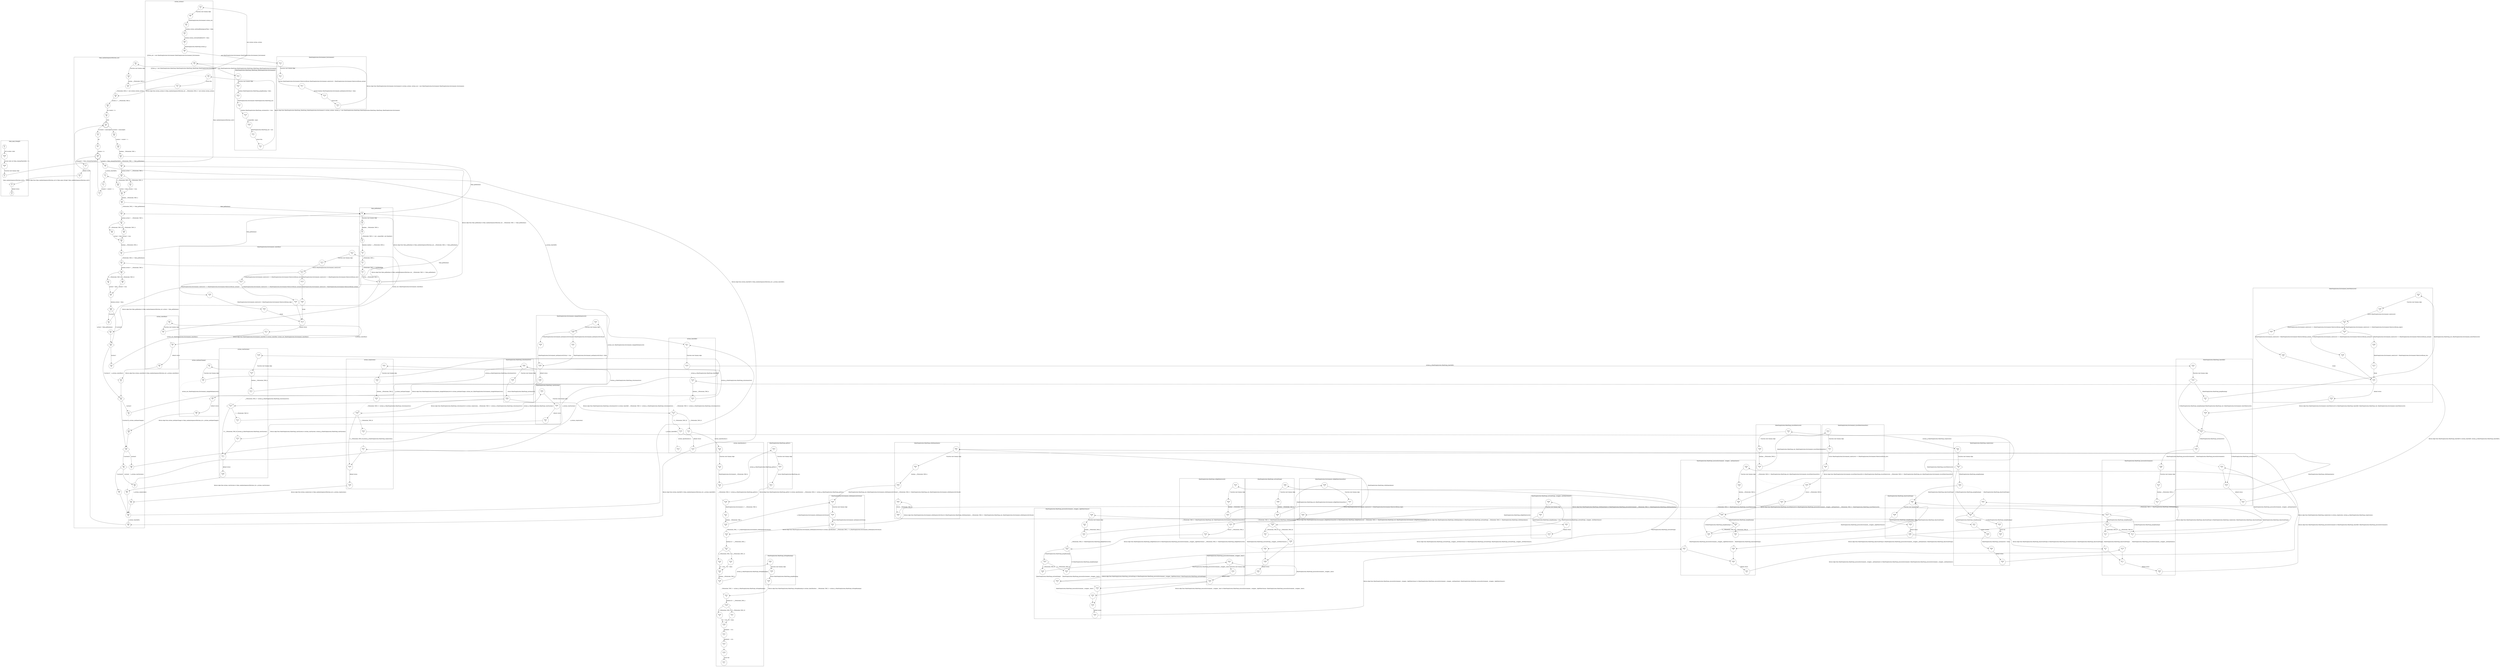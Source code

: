 digraph CFA {
1 [shape="circle" label="N1\n5"]
348 [shape="circle" label="N348\n4"]
349 [shape="circle" label="N349\n3"]
2 [shape="circle" label="N2\n2"]
15 [shape="circle" label="N15\n53"]
16 [shape="circle" label="N16\n52"]
18 [shape="circle" label="N18\n51"]
79 [shape="circle" label="N79\n8"]
80 [shape="circle" label="N80\n7"]
82 [shape="circle" label="N82\n6"]
84 [shape="circle" label="N84\n5"]
86 [shape="circle" label="N86\n4"]
88 [shape="circle" label="N88\n3"]
214 [shape="circle" label="N214\n4"]
215 [shape="circle" label="N215\n3"]
217 [shape="circle" label="N217\n2"]
219 [shape="circle" label="N219\n1"]
213 [shape="circle" label="N213\n0"]
89 [shape="circle" label="N89\n2"]
222 [shape="circle" label="N222\n7"]
223 [shape="circle" label="N223\n6"]
225 [shape="circle" label="N225\n5"]
227 [shape="circle" label="N227\n4"]
229 [shape="circle" label="N229\n3"]
230 [shape="circle" label="N230\n2"]
231 [shape="circle" label="N231\n1"]
221 [shape="circle" label="N221\n0"]
90 [shape="circle" label="N90\n1"]
78 [shape="circle" label="N78\n0"]
19 [shape="circle" label="N19\n50"]
20 [shape="circle" label="N20\n49"]
22 [shape="circle" label="N22\n48"]
23 [shape="doublecircle" label="N23\n47"]
24 [shape="circle" label="N24\n46"]
26 [shape="circle" label="N26\n45"]
28 [shape="circle" label="N28\n44"]
5 [shape="circle" label="N5\n7"]
6 [shape="circle" label="N6\n6"]
8 [shape="circle" label="N8\n5"]
9 [shape="circle" label="N9\n4"]
10 [shape="circle" label="N10\n3"]
12 [shape="circle" label="N12\n2"]
13 [shape="circle" label="N13\n1"]
4 [shape="circle" label="N4\n0"]
52 [shape="circle" label="N52\n24"]
50 [shape="diamond" label="N50\n23"]
54 [shape="circle" label="N54\n22"]
93 [shape="circle" label="N93\n3"]
94 [shape="circle" label="N94\n2"]
173 [shape="circle" label="N173\n10"]
174 [shape="circle" label="N174\n9"]
175 [shape="diamond" label="N175\n8"]
178 [shape="circle" label="N178\n7"]
180 [shape="circle" label="N180\n6"]
176 [shape="circle" label="N176\n1"]
172 [shape="circle" label="N172\n0"]
95 [shape="circle" label="N95\n1"]
92 [shape="circle" label="N92\n0"]
55 [shape="circle" label="N55\n21"]
53 [shape="diamond" label="N53\n20"]
57 [shape="circle" label="N57\n19"]
97 [shape="circle" label="N97\n3"]
98 [shape="circle" label="N98\n2"]
187 [shape="circle" label="N187\n5"]
188 [shape="diamond" label="N188\n4"]
190 [shape="circle" label="N190\n3"]
189 [shape="circle" label="N189\n1"]
186 [shape="circle" label="N186\n0"]
99 [shape="circle" label="N99\n1"]
96 [shape="circle" label="N96\n0"]
58 [shape="circle" label="N58\n18"]
56 [shape="diamond" label="N56\n17"]
60 [shape="circle" label="N60\n16"]
109 [shape="circle" label="N109\n7"]
110 [shape="circle" label="N110\n6"]
113 [shape="circle" label="N113\n5"]
345 [shape="circle" label="N345\n2"]
346 [shape="circle" label="N346\n1"]
344 [shape="circle" label="N344\n0"]
123 [shape="diamond" label="N123\n4"]
121 [shape="circle" label="N121\n3"]
132 [shape="circle" label="N132\n20"]
133 [shape="circle" label="N133\n19"]
135 [shape="circle" label="N135\n18"]
315 [shape="circle" label="N315\n2"]
316 [shape="circle" label="N316\n1"]
314 [shape="circle" label="N314\n0"]
136 [shape="circle" label="N136\n17"]
137 [shape="circle" label="N137\n16"]
139 [shape="circle" label="N139\n15"]
193 [shape="circle" label="N193\n2"]
194 [shape="circle" label="N194\n1"]
192 [shape="circle" label="N192\n0"]
305 [shape="circle" label="N305\n1"]
300 [shape="circle" label="N300\n0"]
276 [shape="diamond" label="N276\n7"]
274 [shape="diamond" label="N274\n6"]
272 [shape="circle" label="N272\n5"]
297 [shape="circle" label="N297\n3"]
298 [shape="circle" label="N298\n2"]
299 [shape="circle" label="N299\n1"]
296 [shape="circle" label="N296\n0"]
335 [shape="circle" label="N335\n7"]
333 [shape="diamond" label="N333\n6"]
337 [shape="circle" label="N337\n5"]
336 [shape="circle" label="N336\n4"]
340 [shape="circle" label="N340\n3"]
330 [shape="circle" label="N330\n2"]
107 [shape="circle" label="N107\n2"]
103 [shape="circle" label="N103\n1"]
100 [shape="circle" label="N100\n0"]
65 [shape="circle" label="N65\n12"]
59 [shape="circle" label="N59\n10"]
117 [shape="circle" label="N117\n8"]
118 [shape="circle" label="N118\n7"]
234 [shape="circle" label="N234\n8"]
235 [shape="diamond" label="N235\n7"]
237 [shape="circle" label="N237\n6"]
159 [shape="circle" label="N159\n10"]
160 [shape="circle" label="N160\n9"]
161 [shape="diamond" label="N161\n8"]
164 [shape="circle" label="N164\n7"]
166 [shape="circle" label="N166\n6"]
162 [shape="circle" label="N162\n1"]
158 [shape="circle" label="N158\n0"]
238 [shape="circle" label="N238\n5"]
236 [shape="diamond" label="N236\n4"]
240 [shape="circle" label="N240\n3"]
269 [shape="circle" label="N269\n10"]
270 [shape="circle" label="N270\n9"]
275 [shape="circle" label="N275\n8"]
301 [shape="circle" label="N301\n4"]
302 [shape="circle" label="N302\n3"]
304 [shape="circle" label="N304\n2"]
241 [shape="circle" label="N241\n2"]
239 [shape="circle" label="N239\n1"]
233 [shape="circle" label="N233\n0"]
119 [shape="circle" label="N119\n6"]
122 [shape="circle" label="N122\n5"]
165 [shape="diamond" label="N165\n5"]
168 [shape="circle" label="N168\n4"]
170 [shape="circle" label="N170\n3"]
169 [shape="circle" label="N169\n2"]
66 [shape="circle" label="N66\n9"]
338 [shape="circle" label="N338\n1"]
339 [shape="circle" label="N339\n0"]
266 [shape="circle" label="N266\n4"]
260 [shape="circle" label="N260\n1"]
257 [shape="circle" label="N257\n0"]
278 [shape="circle" label="N278\n2"]
271 [shape="circle" label="N271\n1"]
268 [shape="circle" label="N268\n0"]
277 [shape="circle" label="N277\n4"]
273 [shape="circle" label="N273\n3"]
258 [shape="circle" label="N258\n10"]
259 [shape="circle" label="N259\n9"]
264 [shape="circle" label="N264\n8"]
325 [shape="circle" label="N325\n4"]
326 [shape="circle" label="N326\n3"]
328 [shape="circle" label="N328\n2"]
210 [shape="circle" label="N210\n2"]
211 [shape="circle" label="N211\n1"]
209 [shape="circle" label="N209\n0"]
329 [shape="circle" label="N329\n1"]
324 [shape="circle" label="N324\n0"]
265 [shape="diamond" label="N265\n7"]
263 [shape="diamond" label="N263\n6"]
261 [shape="circle" label="N261\n5"]
262 [shape="circle" label="N262\n3"]
246 [shape="circle" label="N246\n11"]
247 [shape="circle" label="N247\n10"]
252 [shape="circle" label="N252\n9"]
319 [shape="circle" label="N319\n4"]
320 [shape="circle" label="N320\n3"]
322 [shape="circle" label="N322\n2"]
206 [shape="circle" label="N206\n2"]
207 [shape="circle" label="N207\n1"]
205 [shape="circle" label="N205\n0"]
323 [shape="circle" label="N323\n1"]
318 [shape="circle" label="N318\n0"]
253 [shape="diamond" label="N253\n8"]
251 [shape="diamond" label="N251\n7"]
249 [shape="circle" label="N249\n6"]
284 [shape="circle" label="N284\n8"]
285 [shape="circle" label="N285\n7"]
289 [shape="circle" label="N289\n6"]
290 [shape="diamond" label="N290\n5"]
287 [shape="circle" label="N287\n4"]
280 [shape="circle" label="N280\n3"]
281 [shape="circle" label="N281\n2"]
282 [shape="circle" label="N282\n1"]
279 [shape="circle" label="N279\n0"]
291 [shape="circle" label="N291\n3"]
286 [shape="circle" label="N286\n1"]
283 [shape="circle" label="N283\n0"]
254 [shape="circle" label="N254\n5"]
243 [shape="circle" label="N243\n2"]
244 [shape="circle" label="N244\n1"]
242 [shape="circle" label="N242\n0"]
256 [shape="circle" label="N256\n2"]
248 [shape="circle" label="N248\n1"]
245 [shape="circle" label="N245\n0"]
267 [shape="circle" label="N267\n2"]
255 [shape="circle" label="N255\n4"]
288 [shape="circle" label="N288\n2"]
250 [shape="circle" label="N250\n3"]
140 [shape="circle" label="N140\n14"]
141 [shape="diamond" label="N141\n13"]
143 [shape="circle" label="N143\n12"]
142 [shape="circle" label="N142\n10"]
146 [shape="circle" label="N146\n9"]
293 [shape="circle" label="N293\n2"]
294 [shape="circle" label="N294\n1"]
292 [shape="circle" label="N292\n0"]
147 [shape="circle" label="N147\n8"]
148 [shape="diamond" label="N148\n7"]
150 [shape="circle" label="N150\n6"]
149 [shape="circle" label="N149\n4"]
152 [shape="circle" label="N152\n3"]
153 [shape="circle" label="N153\n2"]
156 [shape="circle" label="N156\n1"]
157 [shape="circle" label="N157\n0"]
151 [shape="circle" label="N151\n5"]
144 [shape="circle" label="N144\n11"]
124 [shape="circle" label="N124\n2"]
120 [shape="circle" label="N120\n1"]
116 [shape="circle" label="N116\n0"]
72 [shape="circle" label="N72\n4"]
71 [shape="circle" label="N71\n3"]
73 [shape="circle" label="N73\n2"]
68 [shape="doublecircle" label="N68\n6"]
69 [shape="circle" label="N69\n5"]
70 [shape="circle" label="N70\n1"]
14 [shape="circle" label="N14\n0"]
3 [shape="circle" label="N3\n1"]
0 [shape="circle" label="N0\n0"]
106 [shape="diamond" label="N106\n4"]
104 [shape="circle" label="N104\n3"]
331 [shape="circle" label="N331\n10"]
332 [shape="diamond" label="N332\n9"]
334 [shape="circle" label="N334\n8"]
114 [shape="diamond" label="N114\n4"]
112 [shape="circle" label="N112\n3"]
342 [shape="circle" label="N342\n2"]
343 [shape="circle" label="N343\n1"]
341 [shape="circle" label="N341\n0"]
115 [shape="circle" label="N115\n2"]
111 [shape="circle" label="N111\n1"]
108 [shape="circle" label="N108\n0"]
62 [shape="circle" label="N62\n15"]
61 [shape="diamond" label="N61\n14"]
64 [shape="circle" label="N64\n13"]
101 [shape="circle" label="N101\n7"]
102 [shape="circle" label="N102\n6"]
105 [shape="circle" label="N105\n5"]
63 [shape="circle" label="N63\n11"]
191 [shape="circle" label="N191\n2"]
179 [shape="diamond" label="N179\n5"]
182 [shape="circle" label="N182\n4"]
184 [shape="circle" label="N184\n3"]
183 [shape="circle" label="N183\n2"]
43 [shape="circle" label="N43\n31"]
44 [shape="diamond" label="N44\n30"]
46 [shape="circle" label="N46\n29"]
45 [shape="circle" label="N45\n27"]
49 [shape="diamond" label="N49\n26"]
51 [shape="circle" label="N51\n25"]
47 [shape="circle" label="N47\n28"]
36 [shape="circle" label="N36\n37"]
37 [shape="diamond" label="N37\n36"]
39 [shape="circle" label="N39\n35"]
38 [shape="circle" label="N38\n33"]
42 [shape="circle" label="N42\n32"]
40 [shape="circle" label="N40\n34"]
29 [shape="circle" label="N29\n43"]
30 [shape="diamond" label="N30\n42"]
32 [shape="circle" label="N32\n41"]
31 [shape="circle" label="N31\n39"]
35 [shape="circle" label="N35\n38"]
33 [shape="circle" label="N33\n40"]
25 [shape="circle" label="N25\n8"]
67 [shape="circle" label="N67\n7"]
node [shape="circle"]
subgraph cluster_Actions_Actions {
label="Actions_Actions()"
79 -> 80 [label="Function start dummy edge"]
80 -> 82 [label=" MinePumpSystem.Environment Actions_env;"]
82 -> 84 [label=" boolean Actions_methAndRunningLastTime = false;"]
84 -> 86 [label=" boolean Actions_switchedOnBeforeTS = false;"]
86 -> 88 [label=" MinePumpSystem.MinePump Actions_p;"]
88 -> 89 [label="Actions_env = new MinePumpSystem.Environment MinePumpSystem.Environment_Environment;" style="dotted" arrowhead="empty"]
89 -> 90 [label="Actions_p = new MinePumpSystem.MinePump MinePumpSystem.MinePump_MinePump_MinePumpSystem.Environment;" style="dotted" arrowhead="empty"]
90 -> 78 [label="return this;"]}
subgraph cluster_Actions_Specification1 {
label="Actions_Specification1()"
132 -> 133 [label="Function start dummy edge"]
133 -> 135 [label="MinePumpSystem.Environment __CPAchecker_TMP_0;"]
135 -> 136 [label="__CPAchecker_TMP_0 = Actions_p_MinePumpSystem.MinePump_getEnv();" style="dotted" arrowhead="empty"]
136 -> 137 [label="MinePumpSystem.Environment e = __CPAchecker_TMP_0;"]
137 -> 139 [label="boolean __CPAchecker_TMP_1;"]
139 -> 140 [label="__CPAchecker_TMP_1 = e_MinePumpSystem.Environment_isMethaneLevelCritical();" style="dotted" arrowhead="empty"]
140 -> 141 [label="boolean b1 = __CPAchecker_TMP_1;"]
141 -> 144 [label="[!(__CPAchecker_TMP_1)]"]
141 -> 143 [label="[__CPAchecker_TMP_1]"]
143 -> 142 [label="b1 = true;"]
142 -> 146 [label="boolean __CPAchecker_TMP_2;"]
146 -> 147 [label="__CPAchecker_TMP_2 = Actions_p_MinePumpSystem.MinePump_isPumpRunning();" style="dotted" arrowhead="empty"]
147 -> 148 [label="boolean b2 = __CPAchecker_TMP_2;"]
148 -> 151 [label="[!(__CPAchecker_TMP_2)]"]
148 -> 150 [label="[__CPAchecker_TMP_2]"]
150 -> 149 [label="b2 = true;"]
149 -> 152 [label="println(b1  + b1);"]
152 -> 153 [label="println(b2  + b2);"]
153 -> 156 [label=""]
156 -> 157 [label="assert fail"]
151 -> 149 [label="b2 = false;"]
144 -> 142 [label="b1 = false;"]}
subgraph cluster_Actions_getSystemState {
label="Actions_getSystemState()"
}
subgraph cluster_Actions_methaneChange {
label="Actions_methaneChange()"
97 -> 98 [label="Function start dummy edge"]
98 -> 99 [label="Actions_env_MinePumpSystem.Environment_changeMethaneLevel();" style="dotted" arrowhead="empty"]
99 -> 96 [label="default return"]}
subgraph cluster_Actions_startSystem {
label="Actions_startSystem()"
109 -> 110 [label="Function start dummy edge"]
110 -> 113 [label="boolean __CPAchecker_TMP_0;"]
113 -> 114 [label="__CPAchecker_TMP_0 = Actions_p_MinePumpSystem.MinePump_isSystemActive();" style="dotted" arrowhead="empty"]
114 -> 111 [label="[!(!__CPAchecker_TMP_0)]"]
114 -> 112 [label="[!__CPAchecker_TMP_0]"]
112 -> 115 [label="Actions_p_MinePumpSystem.MinePump_startSystem();" style="dotted" arrowhead="empty"]
115 -> 111 [label=""]
111 -> 108 [label="default return"]}
subgraph cluster_Actions_stopSystem {
label="Actions_stopSystem()"
107 -> 103 [label=""]
103 -> 100 [label="default return"]
106 -> 103 [label="[!(__CPAchecker_TMP_0)]"]
106 -> 104 [label="[__CPAchecker_TMP_0]"]
104 -> 107 [label="Actions_p_MinePumpSystem.MinePump_stopSystem();" style="dotted" arrowhead="empty"]
101 -> 102 [label="Function start dummy edge"]
102 -> 105 [label="boolean __CPAchecker_TMP_0;"]
105 -> 106 [label="__CPAchecker_TMP_0 = Actions_p_MinePumpSystem.MinePump_isSystemActive();" style="dotted" arrowhead="empty"]}
subgraph cluster_Actions_timeShift {
label="Actions_timeShift()"
123 -> 120 [label="[!(__CPAchecker_TMP_0)]"]
123 -> 121 [label="[__CPAchecker_TMP_0]"]
121 -> 124 [label="Actions_Specification1();" style="dotted" arrowhead="empty"]
117 -> 118 [label="Function start dummy edge"]
118 -> 119 [label="Actions_p_MinePumpSystem.MinePump_timeShift();" style="dotted" arrowhead="empty"]
119 -> 122 [label="boolean __CPAchecker_TMP_0;"]
122 -> 123 [label="__CPAchecker_TMP_0 = Actions_p_MinePumpSystem.MinePump_isSystemActive();" style="dotted" arrowhead="empty"]
120 -> 116 [label="default return"]}
subgraph cluster_Actions_waterRise {
label="Actions_waterRise()"
93 -> 94 [label="Function start dummy edge"]
94 -> 95 [label="Actions_env_MinePumpSystem.Environment_waterRise();" style="dotted" arrowhead="empty"]
95 -> 92 [label="default return"]}
subgraph cluster_Main_Main {
label="Main_Main()"
}
subgraph cluster_Main_getBoolean {
label="Main_getBoolean()"
5 -> 6 [label="Function start dummy edge"]
6 -> 8 [label="Random __CPAchecker_TMP_0;"]
8 -> 9 [label="__CPAchecker_TMP_0 = new _unspecified_ new Random();"]
9 -> 10 [label="Random random = __CPAchecker_TMP_0;"]
10 -> 12 [label="__CPAchecker_TMP_1;"]
12 -> 13 [label="__CPAchecker_TMP_1 = nextBoolean();"]
13 -> 4 [label="return __CPAchecker_TMP_1;"]}
subgraph cluster_Main_main_String_array {
label="Main_main_String[]()"
1 -> 348 [label="INIT GLOBAL VARS"]
348 -> 349 [label="private static int Main_cleanupTimeShifts = 2;"]
349 -> 2 [label="Function start dummy edge"]
2 -> 3 [label="Main_randomSequenceOfActions_int(3);" style="dotted" arrowhead="empty"]
3 -> 0 [label="default return"]}
subgraph cluster_Main_randomSequenceOfActions_int {
label="Main_randomSequenceOfActions_int()"
15 -> 16 [label="Function start dummy edge"]
16 -> 18 [label="Actions __CPAchecker_TMP_0;"]
18 -> 19 [label="__CPAchecker_TMP_0 = new Actions Actions_Actions;" style="dotted" arrowhead="empty"]
19 -> 20 [label="Actions a = __CPAchecker_TMP_0;"]
20 -> 22 [label="int counter = 0;"]
22 -> 23 [label="while"]
23 -> 25 [label="[!(counter < maxLength)]"]
23 -> 24 [label="[counter < maxLength]"]
24 -> 26 [label="counter = counter + 1;"]
26 -> 28 [label="boolean __CPAchecker_TMP_1;"]
28 -> 29 [label="__CPAchecker_TMP_1 = Main_getBoolean();" style="dotted" arrowhead="empty"]
52 -> 50 [label=""]
50 -> 53 [label="[!(action1)]"]
50 -> 54 [label="[action1]"]
54 -> 55 [label="a_Actions_waterRise();" style="dotted" arrowhead="empty"]
55 -> 53 [label=""]
53 -> 56 [label="[!(action2)]"]
53 -> 57 [label="[action2]"]
57 -> 58 [label="a_Actions_methaneChange();" style="dotted" arrowhead="empty"]
58 -> 56 [label=""]
56 -> 61 [label="[!(action3)]"]
56 -> 60 [label="[action3]"]
60 -> 62 [label="a_Actions_startSystem();" style="dotted" arrowhead="empty"]
65 -> 59 [label=""]
59 -> 66 [label="a_Actions_timeShift();" style="dotted" arrowhead="empty"]
66 -> 23 [label=""]
72 -> 71 [label=""]
71 -> 73 [label="counter = counter + 1;"]
73 -> 68 [label=""]
68 -> 70 [label="[!(counter < Main_cleanupTimeShifts)]"]
68 -> 69 [label="[counter < Main_cleanupTimeShifts]"]
69 -> 72 [label="a_Actions_timeShift();" style="dotted" arrowhead="empty"]
70 -> 14 [label="default return"]
62 -> 59 [label=""]
61 -> 63 [label="[!(action4)]"]
61 -> 64 [label="[action4]"]
64 -> 65 [label="a_Actions_stopSystem();" style="dotted" arrowhead="empty"]
63 -> 59 [label=""]
43 -> 44 [label="boolean action3 = __CPAchecker_TMP_3;"]
44 -> 47 [label="[!(__CPAchecker_TMP_3)]"]
44 -> 46 [label="[__CPAchecker_TMP_3]"]
46 -> 45 [label="action3 = true;"]
45 -> 49 [label="boolean action4 = false;"]
49 -> 50 [label="[!(!action3)]"]
49 -> 51 [label="[!action3]"]
51 -> 52 [label="action4 = Main_getBoolean();" style="dotted" arrowhead="empty"]
47 -> 45 [label="action3 = false;"]
36 -> 37 [label="boolean action2 = __CPAchecker_TMP_2;"]
37 -> 40 [label="[!(__CPAchecker_TMP_2)]"]
37 -> 39 [label="[__CPAchecker_TMP_2]"]
39 -> 38 [label="action2 = true;"]
38 -> 42 [label="boolean __CPAchecker_TMP_3;"]
42 -> 43 [label="__CPAchecker_TMP_3 = Main_getBoolean();" style="dotted" arrowhead="empty"]
40 -> 38 [label="action2 = false;"]
29 -> 30 [label="boolean action1 = __CPAchecker_TMP_1;"]
30 -> 33 [label="[!(__CPAchecker_TMP_1)]"]
30 -> 32 [label="[__CPAchecker_TMP_1]"]
32 -> 31 [label="action1 = true;"]
31 -> 35 [label="boolean __CPAchecker_TMP_2;"]
35 -> 36 [label="__CPAchecker_TMP_2 = Main_getBoolean();" style="dotted" arrowhead="empty"]
33 -> 31 [label="action1 = false;"]
25 -> 67 [label="for"]
67 -> 68 [label="counter = 0;"]}
subgraph cluster_MinePumpSystem_Environment_Environment {
label="MinePumpSystem.Environment_Environment()"
214 -> 215 [label="Function start dummy edge"]
215 -> 217 [label="private MinePumpSystem.Environment.WaterLevelEnum MinePumpSystem.Environment_waterLevel = MinePumpSystem.Environment.WaterLevelEnum_normal;"]
217 -> 219 [label="private boolean MinePumpSystem.Environment_methaneLevelCritical = false;"]
219 -> 213 [label="return this;"]}
subgraph cluster_MinePumpSystem_Environment_changeMethaneLevel {
label="MinePumpSystem.Environment_changeMethaneLevel()"
187 -> 188 [label="Function start dummy edge"]
188 -> 191 [label="[!(!MinePumpSystem.Environment_methaneLevelCritical)]"]
188 -> 190 [label="[!MinePumpSystem.Environment_methaneLevelCritical]"]
190 -> 189 [label="MinePumpSystem.Environment_methaneLevelCritical = true;"]
189 -> 186 [label="default return"]
191 -> 189 [label="MinePumpSystem.Environment_methaneLevelCritical = false;"]}
subgraph cluster_MinePumpSystem_Environment_getWaterLevel {
label="MinePumpSystem.Environment_getWaterLevel()"
}
subgraph cluster_MinePumpSystem_Environment_isHighWaterSensorDry {
label="MinePumpSystem.Environment_isHighWaterSensorDry()"
206 -> 207 [label="Function start dummy edge"]
207 -> 205 [label="return MinePumpSystem.Environment_waterLevel != (MinePumpSystem.Environment.WaterLevelEnum_high);"]}
subgraph cluster_MinePumpSystem_Environment_isLowWaterSensorDry {
label="MinePumpSystem.Environment_isLowWaterSensorDry()"
210 -> 211 [label="Function start dummy edge"]
211 -> 209 [label="return MinePumpSystem.Environment_waterLevel == (MinePumpSystem.Environment.WaterLevelEnum_low);"]}
subgraph cluster_MinePumpSystem_Environment_isMethaneLevelCritical {
label="MinePumpSystem.Environment_isMethaneLevelCritical()"
193 -> 194 [label="Function start dummy edge"]
194 -> 192 [label="return MinePumpSystem.Environment_methaneLevelCritical;"]}
subgraph cluster_MinePumpSystem_Environment_lowerWaterLevel {
label="MinePumpSystem.Environment_lowerWaterLevel()"
159 -> 160 [label="Function start dummy edge"]
160 -> 161 [label="switch (MinePumpSystem.Environment_waterLevel)"]
161 -> 165 [label="[!(MinePumpSystem.Environment_waterLevel == (MinePumpSystem.Environment.WaterLevelEnum_high))]"]
161 -> 164 [label="[MinePumpSystem.Environment_waterLevel == (MinePumpSystem.Environment.WaterLevelEnum_high)]"]
164 -> 166 [label="MinePumpSystem.Environment_waterLevel = MinePumpSystem.Environment.WaterLevelEnum_normal;"]
166 -> 162 [label="break"]
162 -> 158 [label="default return"]
165 -> 169 [label="[!(MinePumpSystem.Environment_waterLevel == (MinePumpSystem.Environment.WaterLevelEnum_normal))]"]
165 -> 168 [label="[MinePumpSystem.Environment_waterLevel == (MinePumpSystem.Environment.WaterLevelEnum_normal)]"]
168 -> 170 [label="MinePumpSystem.Environment_waterLevel = MinePumpSystem.Environment.WaterLevelEnum_low;"]
170 -> 162 [label="break"]
169 -> 162 [label=""]}
subgraph cluster_MinePumpSystem_Environment_toString {
label="MinePumpSystem.Environment_toString()"
}
subgraph cluster_MinePumpSystem_Environment_waterRise {
label="MinePumpSystem.Environment_waterRise()"
173 -> 174 [label="Function start dummy edge"]
174 -> 175 [label="switch (MinePumpSystem.Environment_waterLevel)"]
175 -> 179 [label="[!(MinePumpSystem.Environment_waterLevel == (MinePumpSystem.Environment.WaterLevelEnum_low))]"]
175 -> 178 [label="[MinePumpSystem.Environment_waterLevel == (MinePumpSystem.Environment.WaterLevelEnum_low)]"]
178 -> 180 [label="MinePumpSystem.Environment_waterLevel = MinePumpSystem.Environment.WaterLevelEnum_normal;"]
180 -> 176 [label="break"]
176 -> 172 [label="default return"]
179 -> 183 [label="[!(MinePumpSystem.Environment_waterLevel == (MinePumpSystem.Environment.WaterLevelEnum_normal))]"]
179 -> 182 [label="[MinePumpSystem.Environment_waterLevel == (MinePumpSystem.Environment.WaterLevelEnum_normal)]"]
182 -> 184 [label="MinePumpSystem.Environment_waterLevel = MinePumpSystem.Environment.WaterLevelEnum_high;"]
184 -> 176 [label="break"]
183 -> 176 [label=""]}
subgraph cluster_MinePumpSystem_MinePump_MinePump_MinePumpSystem_Environment {
label="MinePumpSystem.MinePump_MinePump_MinePumpSystem.Environment()"
222 -> 223 [label="Function start dummy edge"]
223 -> 225 [label=" boolean MinePumpSystem.MinePump_pumpRunning = false;"]
225 -> 227 [label=" MinePumpSystem.Environment MinePumpSystem.MinePump_env;"]
227 -> 229 [label=" boolean MinePumpSystem.MinePump_systemActive = true;"]
229 -> 230 [label="_unspecified_ super;"]
230 -> 231 [label="MinePumpSystem.MinePump_env = env;"]
231 -> 221 [label="return this;"]}
subgraph cluster_MinePumpSystem_MinePump_activatePump {
label="MinePumpSystem.MinePump_activatePump()"
284 -> 285 [label="Function start dummy edge"]
285 -> 289 [label="boolean __CPAchecker_TMP_0;"]
289 -> 290 [label="__CPAchecker_TMP_0 = MinePumpSystem.MinePump_isMethaneAlarm();" style="dotted" arrowhead="empty"]
290 -> 288 [label="[!(!__CPAchecker_TMP_0)]"]
290 -> 287 [label="[!__CPAchecker_TMP_0]"]
287 -> 291 [label="MinePumpSystem.MinePump_activatePump__wrappee__lowWaterSensor();" style="dotted" arrowhead="empty"]
291 -> 286 [label=""]
286 -> 283 [label="default return"]
288 -> 286 [label=""]}
subgraph cluster_MinePumpSystem_MinePump_activatePump__wrappee__lowWaterSensor {
label="MinePumpSystem.MinePump_activatePump__wrappee__lowWaterSensor()"
280 -> 281 [label="Function start dummy edge"]
281 -> 282 [label="MinePumpSystem.MinePump_pumpRunning = true;"]
282 -> 279 [label="default return"]}
subgraph cluster_MinePumpSystem_MinePump_deactivatePump {
label="MinePumpSystem.MinePump_deactivatePump()"
297 -> 298 [label="Function start dummy edge"]
298 -> 299 [label="MinePumpSystem.MinePump_pumpRunning = false;"]
299 -> 296 [label="default return"]}
subgraph cluster_MinePumpSystem_MinePump_getEnv {
label="MinePumpSystem.MinePump_getEnv()"
315 -> 316 [label="Function start dummy edge"]
316 -> 314 [label="return MinePumpSystem.MinePump_env;"]}
subgraph cluster_MinePumpSystem_MinePump_isHighWaterLevel {
label="MinePumpSystem.MinePump_isHighWaterLevel()"
319 -> 320 [label="Function start dummy edge"]
320 -> 322 [label="boolean __CPAchecker_TMP_0;"]
322 -> 323 [label="__CPAchecker_TMP_0 = MinePumpSystem.MinePump_env_MinePumpSystem.Environment_isHighWaterSensorDry();" style="dotted" arrowhead="empty"]
323 -> 318 [label="return !__CPAchecker_TMP_0;"]}
subgraph cluster_MinePumpSystem_MinePump_isLowWaterLevel {
label="MinePumpSystem.MinePump_isLowWaterLevel()"
325 -> 326 [label="Function start dummy edge"]
326 -> 328 [label="boolean __CPAchecker_TMP_0;"]
328 -> 329 [label="__CPAchecker_TMP_0 = MinePumpSystem.MinePump_env_MinePumpSystem.Environment_isLowWaterSensorDry();" style="dotted" arrowhead="empty"]
329 -> 324 [label="return !__CPAchecker_TMP_0;"]}
subgraph cluster_MinePumpSystem_MinePump_isMethaneAlarm {
label="MinePumpSystem.MinePump_isMethaneAlarm()"
305 -> 300 [label="return __CPAchecker_TMP_0;"]
301 -> 302 [label="Function start dummy edge"]
302 -> 304 [label="boolean __CPAchecker_TMP_0;"]
304 -> 305 [label="__CPAchecker_TMP_0 = MinePumpSystem.MinePump_env_MinePumpSystem.Environment_isMethaneLevelCritical();" style="dotted" arrowhead="empty"]}
subgraph cluster_MinePumpSystem_MinePump_isPumpRunning {
label="MinePumpSystem.MinePump_isPumpRunning()"
293 -> 294 [label="Function start dummy edge"]
294 -> 292 [label="return MinePumpSystem.MinePump_pumpRunning;"]}
subgraph cluster_MinePumpSystem_MinePump_isSystemActive {
label="MinePumpSystem.MinePump_isSystemActive()"
345 -> 346 [label="Function start dummy edge"]
346 -> 344 [label="return MinePumpSystem.MinePump_systemActive;"]}
subgraph cluster_MinePumpSystem_MinePump_processEnvironment {
label="MinePumpSystem.MinePump_processEnvironment()"
276 -> 273 [label="[!(MinePumpSystem.MinePump_pumpRunning)]"]
276 -> 274 [label="[MinePumpSystem.MinePump_pumpRunning]"]
274 -> 273 [label="[!(__CPAchecker_TMP_0)]"]
274 -> 272 [label="[__CPAchecker_TMP_0]"]
272 -> 277 [label="MinePumpSystem.MinePump_deactivatePump();" style="dotted" arrowhead="empty"]
269 -> 270 [label="Function start dummy edge"]
270 -> 275 [label="boolean __CPAchecker_TMP_0;"]
275 -> 276 [label="__CPAchecker_TMP_0 = MinePumpSystem.MinePump_isMethaneAlarm();" style="dotted" arrowhead="empty"]
278 -> 271 [label=""]
271 -> 268 [label="default return"]
277 -> 271 [label=""]
273 -> 278 [label="MinePumpSystem.MinePump_processEnvironment__wrappee__methaneQuery();" style="dotted" arrowhead="empty"]}
subgraph cluster_MinePumpSystem_MinePump_processEnvironment__wrappee__base {
label="MinePumpSystem.MinePump_processEnvironment__wrappee__base()"
243 -> 244 [label="Function start dummy edge"]
244 -> 242 [label="default return"]}
subgraph cluster_MinePumpSystem_MinePump_processEnvironment__wrappee__highWaterSensor {
label="MinePumpSystem.MinePump_processEnvironment__wrappee__highWaterSensor()"
246 -> 247 [label="Function start dummy edge"]
247 -> 252 [label="boolean __CPAchecker_TMP_0;"]
252 -> 253 [label="__CPAchecker_TMP_0 = MinePumpSystem.MinePump_isHighWaterLevel();" style="dotted" arrowhead="empty"]
253 -> 250 [label="[!(!MinePumpSystem.MinePump_pumpRunning)]"]
253 -> 251 [label="[!MinePumpSystem.MinePump_pumpRunning]"]
251 -> 250 [label="[!(__CPAchecker_TMP_0)]"]
251 -> 249 [label="[__CPAchecker_TMP_0]"]
249 -> 254 [label="MinePumpSystem.MinePump_activatePump();" style="dotted" arrowhead="empty"]
254 -> 255 [label="MinePumpSystem.MinePump_processEnvironment__wrappee__base();" style="dotted" arrowhead="empty"]
256 -> 248 [label=""]
248 -> 245 [label="default return"]
255 -> 248 [label=""]
250 -> 256 [label="MinePumpSystem.MinePump_processEnvironment__wrappee__base();" style="dotted" arrowhead="empty"]}
subgraph cluster_MinePumpSystem_MinePump_processEnvironment__wrappee__methaneQuery {
label="MinePumpSystem.MinePump_processEnvironment__wrappee__methaneQuery()"
266 -> 260 [label=""]
260 -> 257 [label="default return"]
258 -> 259 [label="Function start dummy edge"]
259 -> 264 [label="boolean __CPAchecker_TMP_0;"]
264 -> 265 [label="__CPAchecker_TMP_0 = MinePumpSystem.MinePump_isLowWaterLevel();" style="dotted" arrowhead="empty"]
265 -> 262 [label="[!(MinePumpSystem.MinePump_pumpRunning)]"]
265 -> 263 [label="[MinePumpSystem.MinePump_pumpRunning]"]
263 -> 262 [label="[!(__CPAchecker_TMP_0)]"]
263 -> 261 [label="[__CPAchecker_TMP_0]"]
261 -> 266 [label="MinePumpSystem.MinePump_deactivatePump();" style="dotted" arrowhead="empty"]
262 -> 267 [label="MinePumpSystem.MinePump_processEnvironment__wrappee__highWaterSensor();" style="dotted" arrowhead="empty"]
267 -> 260 [label=""]}
subgraph cluster_MinePumpSystem_MinePump_startSystem {
label="MinePumpSystem.MinePump_startSystem()"
342 -> 343 [label="Function start dummy edge"]
343 -> 341 [label="default return"]}
subgraph cluster_MinePumpSystem_MinePump_stopSystem {
label="MinePumpSystem.MinePump_stopSystem()"
335 -> 333 [label=""]
333 -> 338 [label="[!(!MinePumpSystem.MinePump_pumpRunning)]"]
333 -> 337 [label="[!MinePumpSystem.MinePump_pumpRunning]"]
337 -> 336 [label="assert success"]
336 -> 340 [label="MinePumpSystem.MinePump_systemActive = false;"]
340 -> 330 [label="default return"]
338 -> 339 [label="assert fail"]
331 -> 332 [label="Function start dummy edge"]
332 -> 333 [label="[!(MinePumpSystem.MinePump_pumpRunning)]"]
332 -> 334 [label="[MinePumpSystem.MinePump_pumpRunning]"]
334 -> 335 [label="MinePumpSystem.MinePump_deactivatePump();" style="dotted" arrowhead="empty"]}
subgraph cluster_MinePumpSystem_MinePump_timeShift {
label="MinePumpSystem.MinePump_timeShift()"
234 -> 235 [label="Function start dummy edge"]
235 -> 236 [label="[!(MinePumpSystem.MinePump_pumpRunning)]"]
235 -> 237 [label="[MinePumpSystem.MinePump_pumpRunning]"]
237 -> 238 [label="MinePumpSystem.MinePump_env_MinePumpSystem.Environment_lowerWaterLevel();" style="dotted" arrowhead="empty"]
238 -> 236 [label=""]
236 -> 239 [label="[!(MinePumpSystem.MinePump_systemActive)]"]
236 -> 240 [label="[MinePumpSystem.MinePump_systemActive]"]
240 -> 241 [label="MinePumpSystem.MinePump_processEnvironment();" style="dotted" arrowhead="empty"]
241 -> 239 [label=""]
239 -> 233 [label="default return"]}
subgraph cluster_MinePumpSystem_MinePump_toString {
label="MinePumpSystem.MinePump_toString()"
}
2 -> 15 [label="Main_randomSequenceOfActions_int(3)"]
18 -> 79 [label="new Actions Actions_Actions"]
88 -> 214 [label="new MinePumpSystem.Environment MinePumpSystem.Environment_Environment"]
213 -> 89 [label="Return edge from MinePumpSystem.Environment_Environment to Actions_Actions: Actions_env = new MinePumpSystem.Environment MinePumpSystem.Environment_Environment;"]
89 -> 222 [label="new MinePumpSystem.MinePump MinePumpSystem.MinePump_MinePump_MinePumpSystem.Environment"]
221 -> 90 [label="Return edge from MinePumpSystem.MinePump_MinePump_MinePumpSystem.Environment to Actions_Actions: Actions_p = new MinePumpSystem.MinePump MinePumpSystem.MinePump_MinePump_MinePumpSystem.Environment;"]
78 -> 19 [label="Return edge from Actions_Actions to Main_randomSequenceOfActions_int: __CPAchecker_TMP_0 = new Actions Actions_Actions;"]
28 -> 5 [label="Main_getBoolean()"]
4 -> 29 [label="Return edge from Main_getBoolean to Main_randomSequenceOfActions_int: __CPAchecker_TMP_1 = Main_getBoolean();"]
4 -> 36 [label="Return edge from Main_getBoolean to Main_randomSequenceOfActions_int: __CPAchecker_TMP_2 = Main_getBoolean();"]
4 -> 43 [label="Return edge from Main_getBoolean to Main_randomSequenceOfActions_int: __CPAchecker_TMP_3 = Main_getBoolean();"]
4 -> 52 [label="Return edge from Main_getBoolean to Main_randomSequenceOfActions_int: action4 = Main_getBoolean();"]
54 -> 93 [label="a_Actions_waterRise()"]
94 -> 173 [label="Actions_env_MinePumpSystem.Environment_waterRise()"]
172 -> 95 [label="Return edge from MinePumpSystem.Environment_waterRise to Actions_waterRise: Actions_env_MinePumpSystem.Environment_waterRise();"]
92 -> 55 [label="Return edge from Actions_waterRise to Main_randomSequenceOfActions_int: a_Actions_waterRise();"]
57 -> 97 [label="a_Actions_methaneChange()"]
98 -> 187 [label="Actions_env_MinePumpSystem.Environment_changeMethaneLevel()"]
186 -> 99 [label="Return edge from MinePumpSystem.Environment_changeMethaneLevel to Actions_methaneChange: Actions_env_MinePumpSystem.Environment_changeMethaneLevel();"]
96 -> 58 [label="Return edge from Actions_methaneChange to Main_randomSequenceOfActions_int: a_Actions_methaneChange();"]
60 -> 109 [label="a_Actions_startSystem()"]
113 -> 345 [label="Actions_p_MinePumpSystem.MinePump_isSystemActive()"]
344 -> 114 [label="Return edge from MinePumpSystem.MinePump_isSystemActive to Actions_startSystem: __CPAchecker_TMP_0 = Actions_p_MinePumpSystem.MinePump_isSystemActive();"]
344 -> 106 [label="Return edge from MinePumpSystem.MinePump_isSystemActive to Actions_stopSystem: __CPAchecker_TMP_0 = Actions_p_MinePumpSystem.MinePump_isSystemActive();"]
344 -> 123 [label="Return edge from MinePumpSystem.MinePump_isSystemActive to Actions_timeShift: __CPAchecker_TMP_0 = Actions_p_MinePumpSystem.MinePump_isSystemActive();"]
121 -> 132 [label="Actions_Specification1()"]
135 -> 315 [label="Actions_p_MinePumpSystem.MinePump_getEnv()"]
314 -> 136 [label="Return edge from MinePumpSystem.MinePump_getEnv to Actions_Specification1: __CPAchecker_TMP_0 = Actions_p_MinePumpSystem.MinePump_getEnv();"]
139 -> 193 [label="e_MinePumpSystem.Environment_isMethaneLevelCritical()"]
192 -> 140 [label="Return edge from MinePumpSystem.Environment_isMethaneLevelCritical to Actions_Specification1: __CPAchecker_TMP_1 = e_MinePumpSystem.Environment_isMethaneLevelCritical();"]
192 -> 305 [label="Return edge from MinePumpSystem.Environment_isMethaneLevelCritical to MinePumpSystem.MinePump_isMethaneAlarm: __CPAchecker_TMP_0 = MinePumpSystem.MinePump_env_MinePumpSystem.Environment_isMethaneLevelCritical();"]
300 -> 290 [label="Return edge from MinePumpSystem.MinePump_isMethaneAlarm to MinePumpSystem.MinePump_activatePump: __CPAchecker_TMP_0 = MinePumpSystem.MinePump_isMethaneAlarm();"]
300 -> 276 [label="Return edge from MinePumpSystem.MinePump_isMethaneAlarm to MinePumpSystem.MinePump_processEnvironment: __CPAchecker_TMP_0 = MinePumpSystem.MinePump_isMethaneAlarm();"]
272 -> 297 [label="MinePumpSystem.MinePump_deactivatePump()"]
296 -> 277 [label="Return edge from MinePumpSystem.MinePump_deactivatePump to MinePumpSystem.MinePump_processEnvironment: MinePumpSystem.MinePump_deactivatePump();"]
296 -> 266 [label="Return edge from MinePumpSystem.MinePump_deactivatePump to MinePumpSystem.MinePump_processEnvironment__wrappee__methaneQuery: MinePumpSystem.MinePump_deactivatePump();"]
296 -> 335 [label="Return edge from MinePumpSystem.MinePump_deactivatePump to MinePumpSystem.MinePump_stopSystem: MinePumpSystem.MinePump_deactivatePump();"]
330 -> 107 [label="Return edge from MinePumpSystem.MinePump_stopSystem to Actions_stopSystem: Actions_p_MinePumpSystem.MinePump_stopSystem();"]
100 -> 65 [label="Return edge from Actions_stopSystem to Main_randomSequenceOfActions_int: a_Actions_stopSystem();"]
59 -> 117 [label="a_Actions_timeShift()"]
118 -> 234 [label="Actions_p_MinePumpSystem.MinePump_timeShift()"]
237 -> 159 [label="MinePumpSystem.MinePump_env_MinePumpSystem.Environment_lowerWaterLevel()"]
158 -> 238 [label="Return edge from MinePumpSystem.Environment_lowerWaterLevel to MinePumpSystem.MinePump_timeShift: MinePumpSystem.MinePump_env_MinePumpSystem.Environment_lowerWaterLevel();"]
240 -> 269 [label="MinePumpSystem.MinePump_processEnvironment()"]
275 -> 301 [label="MinePumpSystem.MinePump_isMethaneAlarm()"]
304 -> 193 [label="MinePumpSystem.MinePump_env_MinePumpSystem.Environment_isMethaneLevelCritical()"]
233 -> 119 [label="Return edge from MinePumpSystem.MinePump_timeShift to Actions_timeShift: Actions_p_MinePumpSystem.MinePump_timeShift();"]
122 -> 345 [label="Actions_p_MinePumpSystem.MinePump_isSystemActive()"]
257 -> 278 [label="Return edge from MinePumpSystem.MinePump_processEnvironment__wrappee__methaneQuery to MinePumpSystem.MinePump_processEnvironment: MinePumpSystem.MinePump_processEnvironment__wrappee__methaneQuery();"]
268 -> 241 [label="Return edge from MinePumpSystem.MinePump_processEnvironment to MinePumpSystem.MinePump_timeShift: MinePumpSystem.MinePump_processEnvironment();"]
273 -> 258 [label="MinePumpSystem.MinePump_processEnvironment__wrappee__methaneQuery()"]
264 -> 325 [label="MinePumpSystem.MinePump_isLowWaterLevel()"]
328 -> 210 [label="MinePumpSystem.MinePump_env_MinePumpSystem.Environment_isLowWaterSensorDry()"]
209 -> 329 [label="Return edge from MinePumpSystem.Environment_isLowWaterSensorDry to MinePumpSystem.MinePump_isLowWaterLevel: __CPAchecker_TMP_0 = MinePumpSystem.MinePump_env_MinePumpSystem.Environment_isLowWaterSensorDry();"]
324 -> 265 [label="Return edge from MinePumpSystem.MinePump_isLowWaterLevel to MinePumpSystem.MinePump_processEnvironment__wrappee__methaneQuery: __CPAchecker_TMP_0 = MinePumpSystem.MinePump_isLowWaterLevel();"]
261 -> 297 [label="MinePumpSystem.MinePump_deactivatePump()"]
262 -> 246 [label="MinePumpSystem.MinePump_processEnvironment__wrappee__highWaterSensor()"]
252 -> 319 [label="MinePumpSystem.MinePump_isHighWaterLevel()"]
322 -> 206 [label="MinePumpSystem.MinePump_env_MinePumpSystem.Environment_isHighWaterSensorDry()"]
205 -> 323 [label="Return edge from MinePumpSystem.Environment_isHighWaterSensorDry to MinePumpSystem.MinePump_isHighWaterLevel: __CPAchecker_TMP_0 = MinePumpSystem.MinePump_env_MinePumpSystem.Environment_isHighWaterSensorDry();"]
318 -> 253 [label="Return edge from MinePumpSystem.MinePump_isHighWaterLevel to MinePumpSystem.MinePump_processEnvironment__wrappee__highWaterSensor: __CPAchecker_TMP_0 = MinePumpSystem.MinePump_isHighWaterLevel();"]
249 -> 284 [label="MinePumpSystem.MinePump_activatePump()"]
289 -> 301 [label="MinePumpSystem.MinePump_isMethaneAlarm()"]
287 -> 280 [label="MinePumpSystem.MinePump_activatePump__wrappee__lowWaterSensor()"]
279 -> 291 [label="Return edge from MinePumpSystem.MinePump_activatePump__wrappee__lowWaterSensor to MinePumpSystem.MinePump_activatePump: MinePumpSystem.MinePump_activatePump__wrappee__lowWaterSensor();"]
283 -> 254 [label="Return edge from MinePumpSystem.MinePump_activatePump to MinePumpSystem.MinePump_processEnvironment__wrappee__highWaterSensor: MinePumpSystem.MinePump_activatePump();"]
254 -> 243 [label="MinePumpSystem.MinePump_processEnvironment__wrappee__base()"]
242 -> 255 [label="Return edge from MinePumpSystem.MinePump_processEnvironment__wrappee__base to MinePumpSystem.MinePump_processEnvironment__wrappee__highWaterSensor: MinePumpSystem.MinePump_processEnvironment__wrappee__base();"]
242 -> 256 [label="Return edge from MinePumpSystem.MinePump_processEnvironment__wrappee__base to MinePumpSystem.MinePump_processEnvironment__wrappee__highWaterSensor: MinePumpSystem.MinePump_processEnvironment__wrappee__base();"]
245 -> 267 [label="Return edge from MinePumpSystem.MinePump_processEnvironment__wrappee__highWaterSensor to MinePumpSystem.MinePump_processEnvironment__wrappee__methaneQuery: MinePumpSystem.MinePump_processEnvironment__wrappee__highWaterSensor();"]
250 -> 243 [label="MinePumpSystem.MinePump_processEnvironment__wrappee__base()"]
146 -> 293 [label="Actions_p_MinePumpSystem.MinePump_isPumpRunning()"]
292 -> 147 [label="Return edge from MinePumpSystem.MinePump_isPumpRunning to Actions_Specification1: __CPAchecker_TMP_2 = Actions_p_MinePumpSystem.MinePump_isPumpRunning();"]
116 -> 66 [label="Return edge from Actions_timeShift to Main_randomSequenceOfActions_int: a_Actions_timeShift();"]
116 -> 72 [label="Return edge from Actions_timeShift to Main_randomSequenceOfActions_int: a_Actions_timeShift();"]
69 -> 117 [label="a_Actions_timeShift()"]
14 -> 3 [label="Return edge from Main_randomSequenceOfActions_int to Main_main_String[]: Main_randomSequenceOfActions_int(3);"]
104 -> 331 [label="Actions_p_MinePumpSystem.MinePump_stopSystem()"]
334 -> 297 [label="MinePumpSystem.MinePump_deactivatePump()"]
112 -> 342 [label="Actions_p_MinePumpSystem.MinePump_startSystem()"]
341 -> 115 [label="Return edge from MinePumpSystem.MinePump_startSystem to Actions_startSystem: Actions_p_MinePumpSystem.MinePump_startSystem();"]
108 -> 62 [label="Return edge from Actions_startSystem to Main_randomSequenceOfActions_int: a_Actions_startSystem();"]
64 -> 101 [label="a_Actions_stopSystem()"]
105 -> 345 [label="Actions_p_MinePumpSystem.MinePump_isSystemActive()"]
51 -> 5 [label="Main_getBoolean()"]
42 -> 5 [label="Main_getBoolean()"]
35 -> 5 [label="Main_getBoolean()"]}